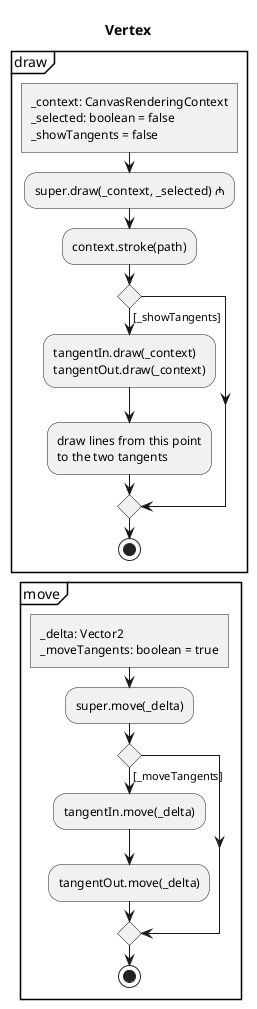 @startuml Vertex
skinparam monochrome true

title Vertex

partition draw {
	:_context: CanvasRenderingContext
	_selected: boolean = false
	_showTangents = false]
	:super.draw(_context, _selected) ₼;
	:context.stroke(path);
	if() then ([_showTangents])
		:tangentIn.draw(_context)
		tangentOut.draw(_context);

		:draw lines from this point
		to the two tangents;
	endif
	stop 
}

partition move {
	:_delta: Vector2
	_moveTangents: boolean = true]
	:super.move(_delta);
	if() then ([_moveTangents])
		:tangentIn.move(_delta);
		:tangentOut.move(_delta);
	endif
	stop
}
@enduml